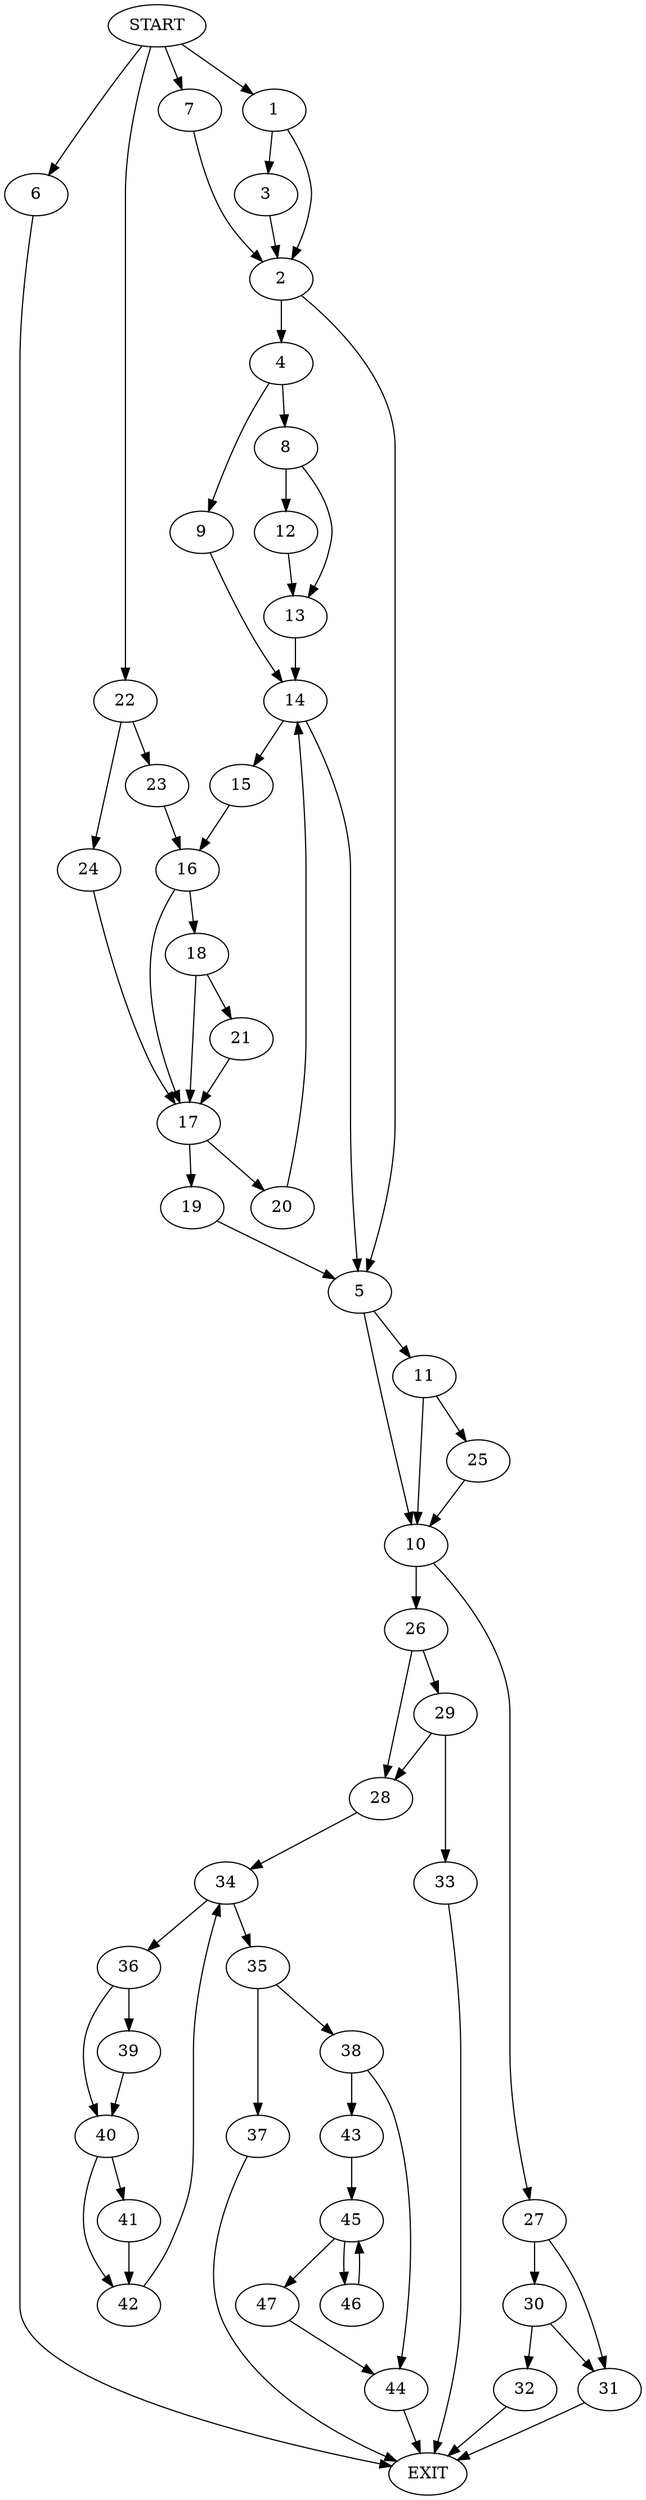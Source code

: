 digraph {
0 [label="START"]
48 [label="EXIT"]
0 -> 1
1 -> 2
1 -> 3
2 -> 4
2 -> 5
3 -> 2
0 -> 6
6 -> 48
0 -> 7
7 -> 2
4 -> 8
4 -> 9
5 -> 10
5 -> 11
8 -> 12
8 -> 13
9 -> 14
14 -> 15
14 -> 5
13 -> 14
12 -> 13
15 -> 16
16 -> 17
16 -> 18
17 -> 19
17 -> 20
18 -> 21
18 -> 17
21 -> 17
0 -> 22
22 -> 23
22 -> 24
23 -> 16
24 -> 17
19 -> 5
20 -> 14
11 -> 25
11 -> 10
10 -> 26
10 -> 27
25 -> 10
26 -> 28
26 -> 29
27 -> 30
27 -> 31
31 -> 48
30 -> 31
30 -> 32
32 -> 48
29 -> 28
29 -> 33
28 -> 34
33 -> 48
34 -> 35
34 -> 36
35 -> 37
35 -> 38
36 -> 39
36 -> 40
39 -> 40
40 -> 41
40 -> 42
41 -> 42
42 -> 34
38 -> 43
38 -> 44
37 -> 48
44 -> 48
43 -> 45
45 -> 46
45 -> 47
47 -> 44
46 -> 45
}
